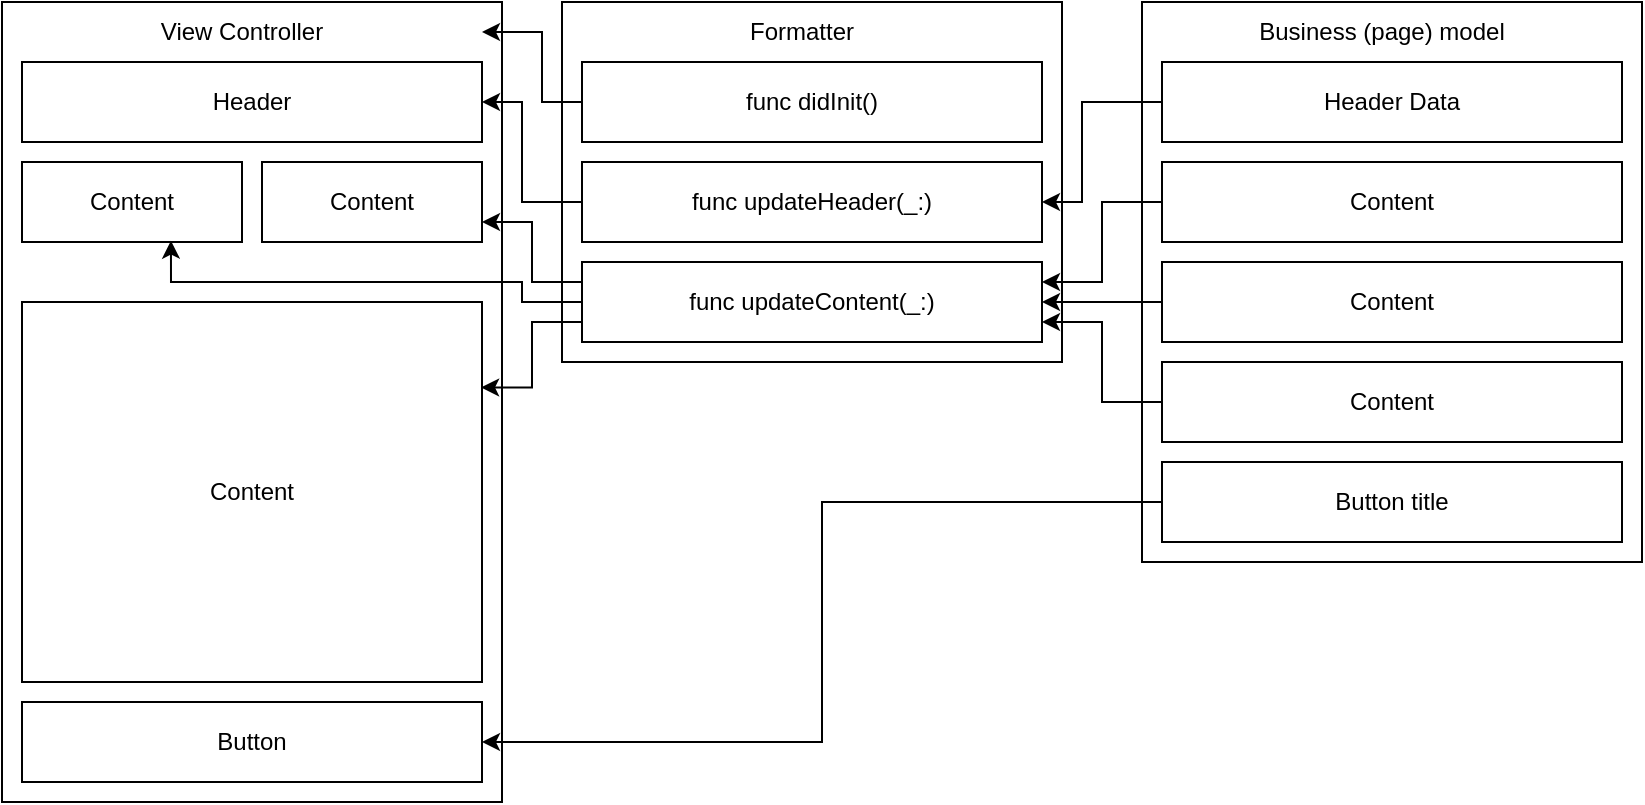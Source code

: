 <mxfile version="21.2.9" type="github">
  <diagram name="Module structure" id="0783ab3e-0a74-02c8-0abd-f7b4e66b4bec">
    <mxGraphModel dx="1623" dy="969" grid="1" gridSize="10" guides="1" tooltips="1" connect="1" arrows="1" fold="1" page="1" pageScale="1" pageWidth="850" pageHeight="1100" background="none" math="0" shadow="0">
      <root>
        <mxCell id="0" />
        <mxCell id="1" parent="0" />
        <mxCell id="SV96MelX3Qb47BfTz66f-87" value="" style="rounded=0;whiteSpace=wrap;html=1;fillColor=none;" vertex="1" parent="1">
          <mxGeometry x="10" y="10" width="250" height="400" as="geometry" />
        </mxCell>
        <mxCell id="SV96MelX3Qb47BfTz66f-88" value="View Controller" style="text;html=1;strokeColor=none;fillColor=none;align=center;verticalAlign=middle;whiteSpace=wrap;rounded=0;" vertex="1" parent="1">
          <mxGeometry x="10" y="10" width="240" height="30" as="geometry" />
        </mxCell>
        <mxCell id="SV96MelX3Qb47BfTz66f-89" value="Header" style="rounded=0;whiteSpace=wrap;html=1;fillColor=none;" vertex="1" parent="1">
          <mxGeometry x="20" y="40" width="230" height="40" as="geometry" />
        </mxCell>
        <mxCell id="SV96MelX3Qb47BfTz66f-90" value="Content" style="rounded=0;whiteSpace=wrap;html=1;fillColor=none;" vertex="1" parent="1">
          <mxGeometry x="20" y="90" width="110" height="40" as="geometry" />
        </mxCell>
        <mxCell id="SV96MelX3Qb47BfTz66f-91" value="Content" style="rounded=0;whiteSpace=wrap;html=1;fillColor=none;" vertex="1" parent="1">
          <mxGeometry x="140" y="90" width="110" height="40" as="geometry" />
        </mxCell>
        <mxCell id="SV96MelX3Qb47BfTz66f-92" value="Content" style="rounded=0;whiteSpace=wrap;html=1;fillColor=none;" vertex="1" parent="1">
          <mxGeometry x="20" y="160" width="230" height="190" as="geometry" />
        </mxCell>
        <mxCell id="SV96MelX3Qb47BfTz66f-93" value="Button" style="rounded=0;whiteSpace=wrap;html=1;fillColor=none;" vertex="1" parent="1">
          <mxGeometry x="20" y="360" width="230" height="40" as="geometry" />
        </mxCell>
        <mxCell id="SV96MelX3Qb47BfTz66f-96" value="" style="rounded=0;whiteSpace=wrap;html=1;fillColor=none;" vertex="1" parent="1">
          <mxGeometry x="290" y="10" width="250" height="180" as="geometry" />
        </mxCell>
        <mxCell id="SV96MelX3Qb47BfTz66f-97" value="Formatter&lt;br&gt;" style="text;html=1;strokeColor=none;fillColor=none;align=center;verticalAlign=middle;whiteSpace=wrap;rounded=0;" vertex="1" parent="1">
          <mxGeometry x="290" y="10" width="240" height="30" as="geometry" />
        </mxCell>
        <mxCell id="SV96MelX3Qb47BfTz66f-103" style="edgeStyle=orthogonalEdgeStyle;rounded=0;orthogonalLoop=1;jettySize=auto;html=1;" edge="1" parent="1" source="SV96MelX3Qb47BfTz66f-98" target="SV96MelX3Qb47BfTz66f-88">
          <mxGeometry relative="1" as="geometry">
            <Array as="points">
              <mxPoint x="280" y="60" />
              <mxPoint x="280" y="25" />
            </Array>
          </mxGeometry>
        </mxCell>
        <mxCell id="SV96MelX3Qb47BfTz66f-98" value="func didInit()" style="rounded=0;whiteSpace=wrap;html=1;fillColor=none;" vertex="1" parent="1">
          <mxGeometry x="300" y="40" width="230" height="40" as="geometry" />
        </mxCell>
        <mxCell id="SV96MelX3Qb47BfTz66f-108" style="edgeStyle=orthogonalEdgeStyle;rounded=0;orthogonalLoop=1;jettySize=auto;html=1;entryX=1;entryY=0.5;entryDx=0;entryDy=0;" edge="1" parent="1" source="SV96MelX3Qb47BfTz66f-99" target="SV96MelX3Qb47BfTz66f-89">
          <mxGeometry relative="1" as="geometry">
            <Array as="points">
              <mxPoint x="270" y="110" />
              <mxPoint x="270" y="60" />
            </Array>
          </mxGeometry>
        </mxCell>
        <mxCell id="SV96MelX3Qb47BfTz66f-99" value="func updateHeader(_:)" style="rounded=0;whiteSpace=wrap;html=1;fillColor=none;" vertex="1" parent="1">
          <mxGeometry x="300" y="90" width="230" height="40" as="geometry" />
        </mxCell>
        <mxCell id="SV96MelX3Qb47BfTz66f-105" style="edgeStyle=orthogonalEdgeStyle;rounded=0;orthogonalLoop=1;jettySize=auto;html=1;exitX=0;exitY=0.75;exitDx=0;exitDy=0;entryX=0.998;entryY=0.225;entryDx=0;entryDy=0;entryPerimeter=0;" edge="1" parent="1" source="SV96MelX3Qb47BfTz66f-100" target="SV96MelX3Qb47BfTz66f-92">
          <mxGeometry relative="1" as="geometry">
            <Array as="points">
              <mxPoint x="275" y="170" />
              <mxPoint x="275" y="203" />
            </Array>
          </mxGeometry>
        </mxCell>
        <mxCell id="SV96MelX3Qb47BfTz66f-106" style="edgeStyle=orthogonalEdgeStyle;rounded=0;orthogonalLoop=1;jettySize=auto;html=1;exitX=0;exitY=0.5;exitDx=0;exitDy=0;entryX=0.677;entryY=0.983;entryDx=0;entryDy=0;entryPerimeter=0;" edge="1" parent="1" source="SV96MelX3Qb47BfTz66f-100" target="SV96MelX3Qb47BfTz66f-90">
          <mxGeometry relative="1" as="geometry">
            <Array as="points">
              <mxPoint x="270" y="160" />
              <mxPoint x="270" y="150" />
              <mxPoint x="95" y="150" />
            </Array>
          </mxGeometry>
        </mxCell>
        <mxCell id="SV96MelX3Qb47BfTz66f-107" style="edgeStyle=orthogonalEdgeStyle;rounded=0;orthogonalLoop=1;jettySize=auto;html=1;entryX=1;entryY=0.75;entryDx=0;entryDy=0;" edge="1" parent="1" source="SV96MelX3Qb47BfTz66f-100" target="SV96MelX3Qb47BfTz66f-91">
          <mxGeometry relative="1" as="geometry">
            <Array as="points">
              <mxPoint x="275" y="150" />
              <mxPoint x="275" y="120" />
            </Array>
          </mxGeometry>
        </mxCell>
        <mxCell id="SV96MelX3Qb47BfTz66f-100" value="func updateContent(_:)" style="rounded=0;whiteSpace=wrap;html=1;fillColor=none;" vertex="1" parent="1">
          <mxGeometry x="300" y="140" width="230" height="40" as="geometry" />
        </mxCell>
        <mxCell id="SV96MelX3Qb47BfTz66f-110" value="" style="rounded=0;whiteSpace=wrap;html=1;fillColor=none;" vertex="1" parent="1">
          <mxGeometry x="580" y="10" width="250" height="280" as="geometry" />
        </mxCell>
        <mxCell id="SV96MelX3Qb47BfTz66f-111" value="Business (page) model" style="text;html=1;strokeColor=none;fillColor=none;align=center;verticalAlign=middle;whiteSpace=wrap;rounded=0;" vertex="1" parent="1">
          <mxGeometry x="580" y="10" width="240" height="30" as="geometry" />
        </mxCell>
        <mxCell id="SV96MelX3Qb47BfTz66f-122" style="edgeStyle=orthogonalEdgeStyle;rounded=0;orthogonalLoop=1;jettySize=auto;html=1;entryX=1;entryY=0.5;entryDx=0;entryDy=0;" edge="1" parent="1" source="SV96MelX3Qb47BfTz66f-112" target="SV96MelX3Qb47BfTz66f-99">
          <mxGeometry relative="1" as="geometry">
            <Array as="points">
              <mxPoint x="550" y="60" />
              <mxPoint x="550" y="110" />
            </Array>
          </mxGeometry>
        </mxCell>
        <mxCell id="SV96MelX3Qb47BfTz66f-112" value="Header Data" style="rounded=0;whiteSpace=wrap;html=1;fillColor=none;" vertex="1" parent="1">
          <mxGeometry x="590" y="40" width="230" height="40" as="geometry" />
        </mxCell>
        <mxCell id="SV96MelX3Qb47BfTz66f-121" style="edgeStyle=orthogonalEdgeStyle;rounded=0;orthogonalLoop=1;jettySize=auto;html=1;exitX=0;exitY=0.5;exitDx=0;exitDy=0;entryX=1;entryY=0.25;entryDx=0;entryDy=0;" edge="1" parent="1" source="SV96MelX3Qb47BfTz66f-113" target="SV96MelX3Qb47BfTz66f-100">
          <mxGeometry relative="1" as="geometry" />
        </mxCell>
        <mxCell id="SV96MelX3Qb47BfTz66f-113" value="Content" style="rounded=0;whiteSpace=wrap;html=1;fillColor=none;" vertex="1" parent="1">
          <mxGeometry x="590" y="90" width="230" height="40" as="geometry" />
        </mxCell>
        <mxCell id="SV96MelX3Qb47BfTz66f-120" style="edgeStyle=orthogonalEdgeStyle;rounded=0;orthogonalLoop=1;jettySize=auto;html=1;entryX=1;entryY=0.5;entryDx=0;entryDy=0;" edge="1" parent="1" source="SV96MelX3Qb47BfTz66f-114" target="SV96MelX3Qb47BfTz66f-100">
          <mxGeometry relative="1" as="geometry" />
        </mxCell>
        <mxCell id="SV96MelX3Qb47BfTz66f-114" value="Content" style="rounded=0;whiteSpace=wrap;html=1;fillColor=none;" vertex="1" parent="1">
          <mxGeometry x="590" y="140" width="230" height="40" as="geometry" />
        </mxCell>
        <mxCell id="SV96MelX3Qb47BfTz66f-118" style="edgeStyle=orthogonalEdgeStyle;rounded=0;orthogonalLoop=1;jettySize=auto;html=1;entryX=1;entryY=0.5;entryDx=0;entryDy=0;" edge="1" parent="1" source="SV96MelX3Qb47BfTz66f-116" target="SV96MelX3Qb47BfTz66f-93">
          <mxGeometry relative="1" as="geometry" />
        </mxCell>
        <mxCell id="SV96MelX3Qb47BfTz66f-116" value="Button title" style="rounded=0;whiteSpace=wrap;html=1;fillColor=none;" vertex="1" parent="1">
          <mxGeometry x="590" y="240" width="230" height="40" as="geometry" />
        </mxCell>
        <mxCell id="SV96MelX3Qb47BfTz66f-119" style="edgeStyle=orthogonalEdgeStyle;rounded=0;orthogonalLoop=1;jettySize=auto;html=1;entryX=1;entryY=0.75;entryDx=0;entryDy=0;" edge="1" parent="1" source="SV96MelX3Qb47BfTz66f-117" target="SV96MelX3Qb47BfTz66f-100">
          <mxGeometry relative="1" as="geometry" />
        </mxCell>
        <mxCell id="SV96MelX3Qb47BfTz66f-117" value="Content" style="rounded=0;whiteSpace=wrap;html=1;fillColor=none;" vertex="1" parent="1">
          <mxGeometry x="590" y="190" width="230" height="40" as="geometry" />
        </mxCell>
      </root>
    </mxGraphModel>
  </diagram>
</mxfile>
